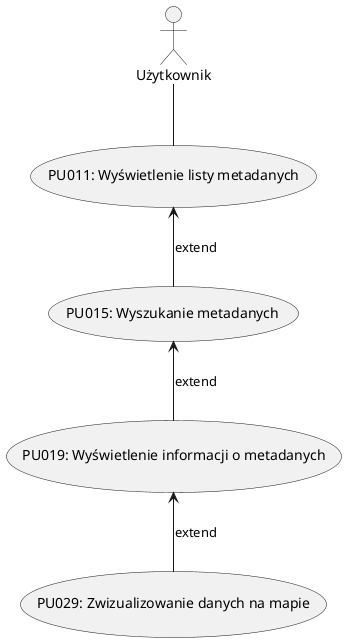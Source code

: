 @startuml Operacje na danych

actor "Użytkownik" as User

usecase "PU011: Wyświetlenie listy metadanych" as UC1
usecase "PU015: Wyszukanie metadanych" as UC2
usecase "PU019: Wyświetlenie informacji o metadanych" as UC3
usecase "PU029: Zwizualizowanie danych na mapie" as UC4

User -- UC1
UC1 <-- UC2 : extend 
UC2 <-- UC3 : extend 
UC3 <-- UC4 : extend

@enduml
